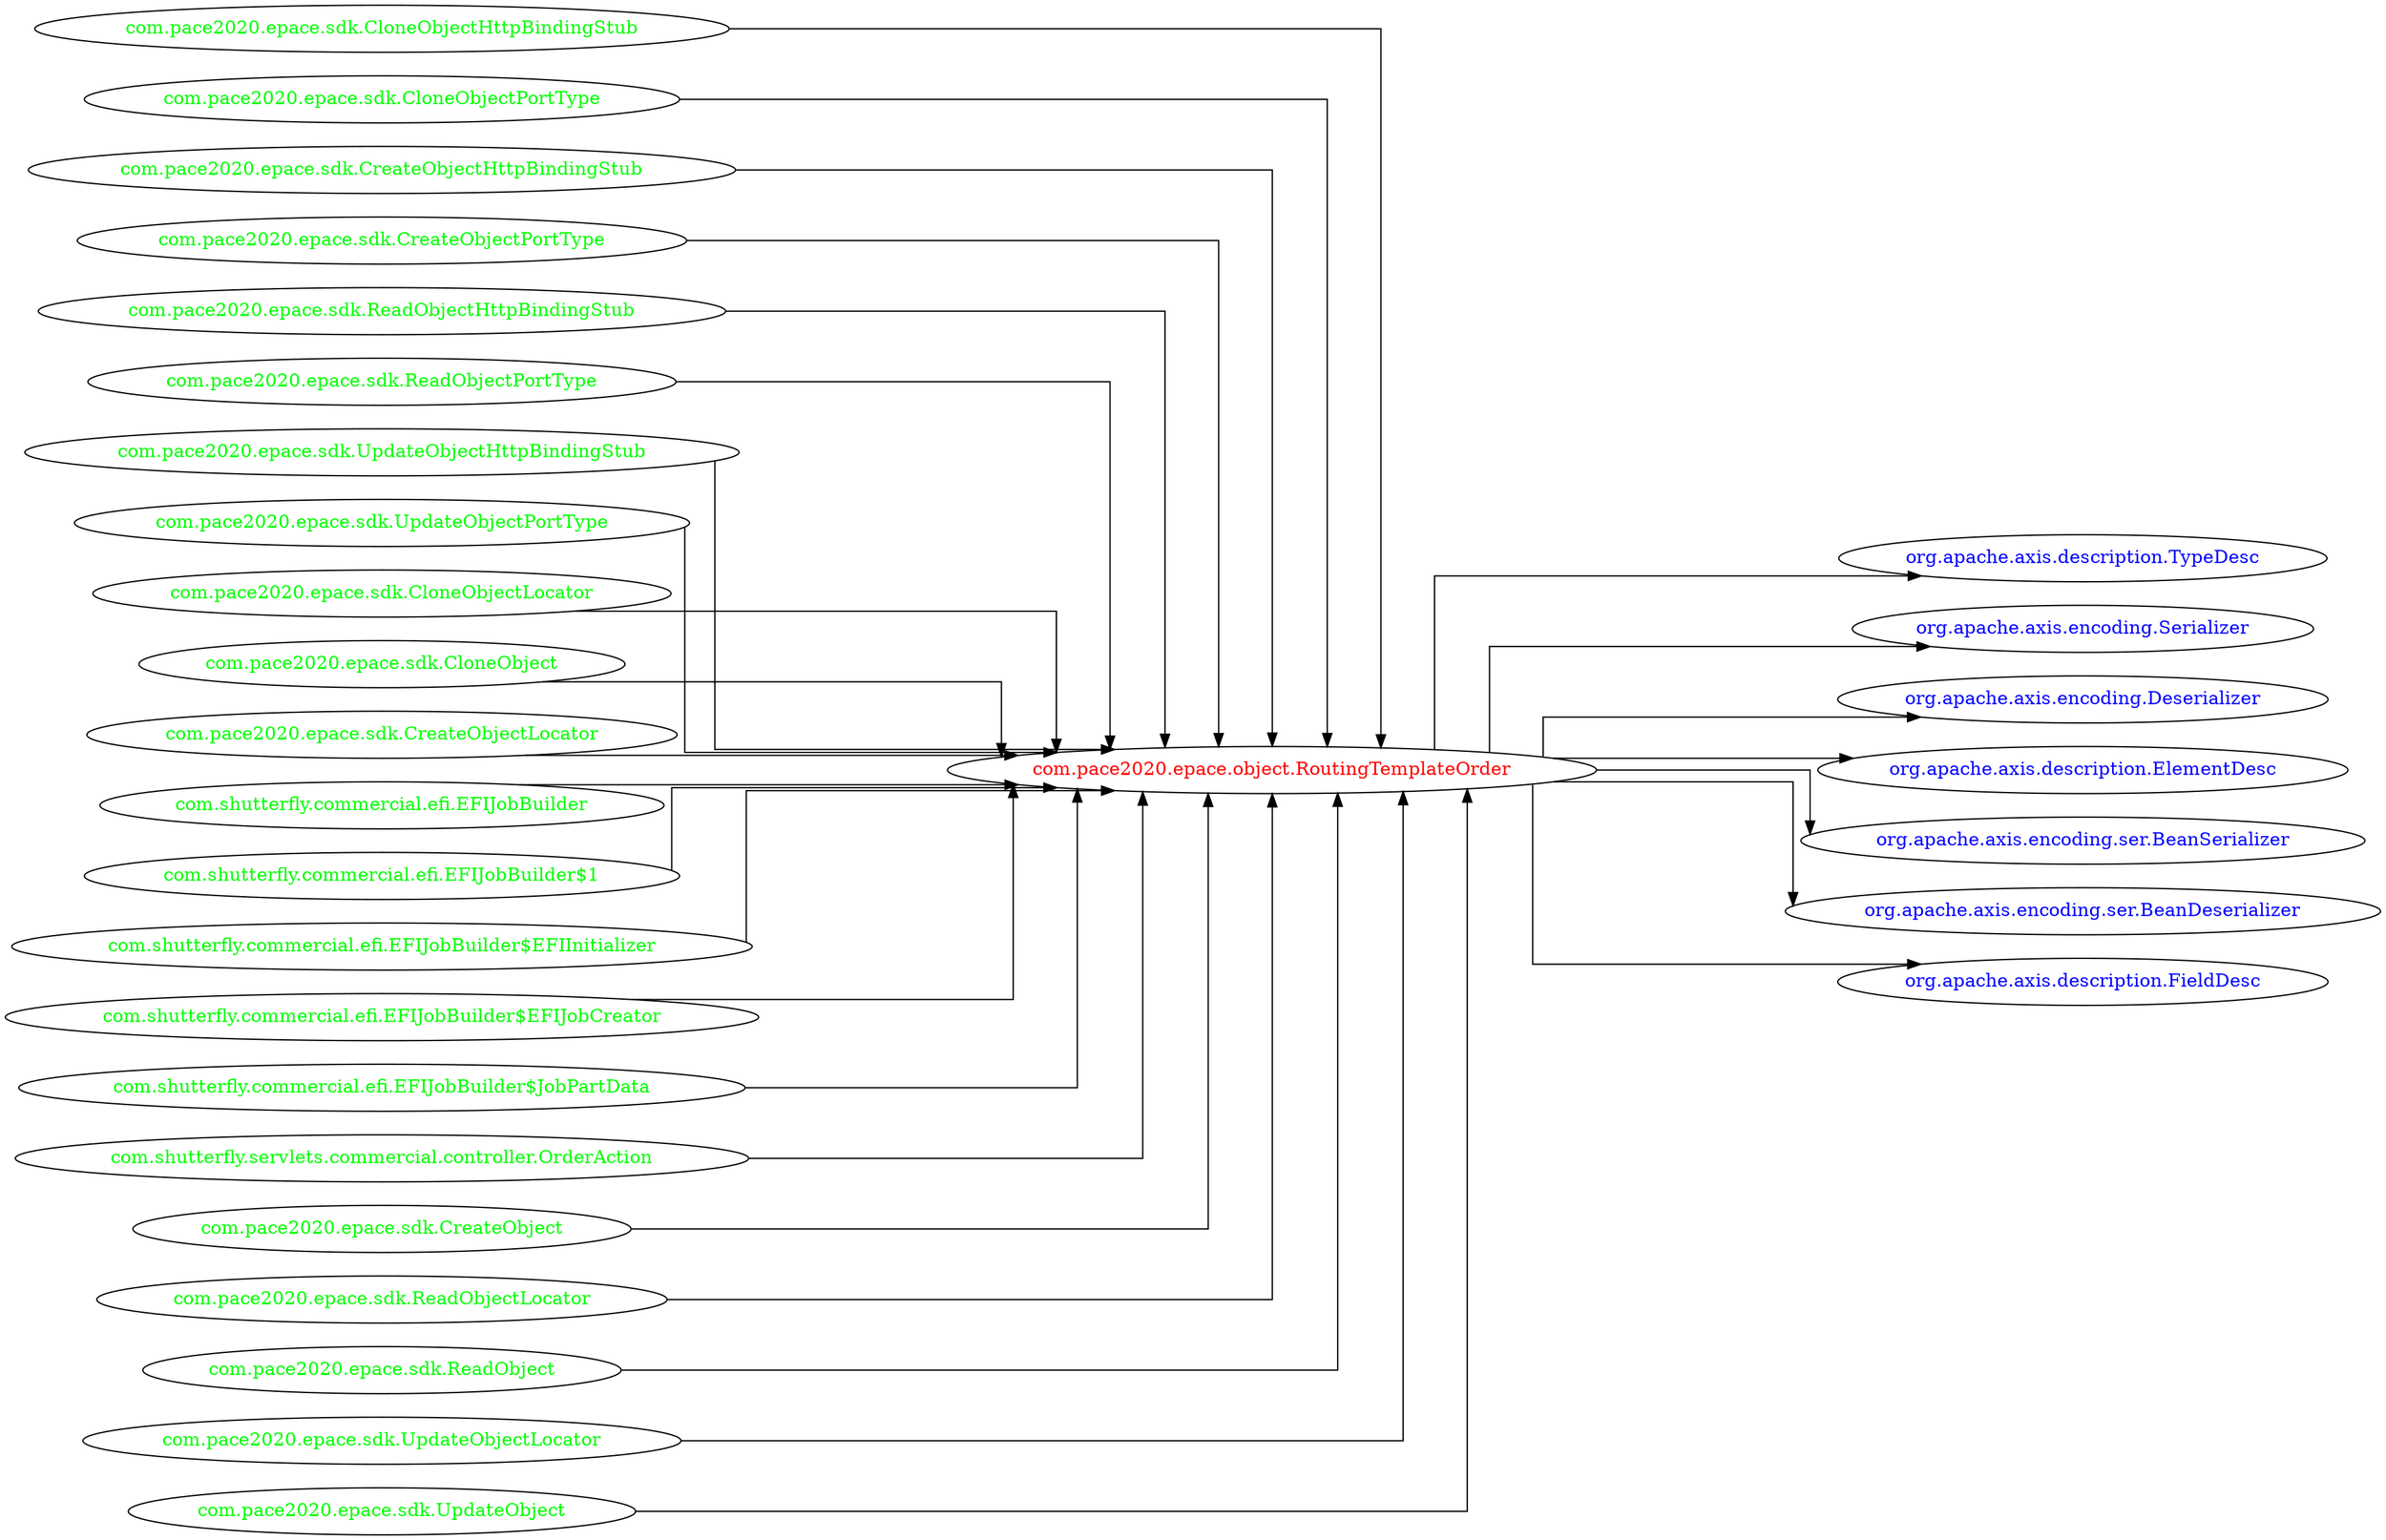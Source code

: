 digraph dependencyGraph {
 concentrate=true;
 ranksep="2.0";
 rankdir="LR"; 
 splines="ortho";
"com.pace2020.epace.object.RoutingTemplateOrder" [fontcolor="red"];
"org.apache.axis.description.TypeDesc" [ fontcolor="blue" ];
"com.pace2020.epace.object.RoutingTemplateOrder"->"org.apache.axis.description.TypeDesc";
"org.apache.axis.encoding.Serializer" [ fontcolor="blue" ];
"com.pace2020.epace.object.RoutingTemplateOrder"->"org.apache.axis.encoding.Serializer";
"org.apache.axis.encoding.Deserializer" [ fontcolor="blue" ];
"com.pace2020.epace.object.RoutingTemplateOrder"->"org.apache.axis.encoding.Deserializer";
"org.apache.axis.description.ElementDesc" [ fontcolor="blue" ];
"com.pace2020.epace.object.RoutingTemplateOrder"->"org.apache.axis.description.ElementDesc";
"org.apache.axis.encoding.ser.BeanSerializer" [ fontcolor="blue" ];
"com.pace2020.epace.object.RoutingTemplateOrder"->"org.apache.axis.encoding.ser.BeanSerializer";
"org.apache.axis.encoding.ser.BeanDeserializer" [ fontcolor="blue" ];
"com.pace2020.epace.object.RoutingTemplateOrder"->"org.apache.axis.encoding.ser.BeanDeserializer";
"org.apache.axis.description.FieldDesc" [ fontcolor="blue" ];
"com.pace2020.epace.object.RoutingTemplateOrder"->"org.apache.axis.description.FieldDesc";
"com.pace2020.epace.sdk.CloneObjectHttpBindingStub" [ fontcolor="green" ];
"com.pace2020.epace.sdk.CloneObjectHttpBindingStub"->"com.pace2020.epace.object.RoutingTemplateOrder";
"com.pace2020.epace.sdk.CloneObjectPortType" [ fontcolor="green" ];
"com.pace2020.epace.sdk.CloneObjectPortType"->"com.pace2020.epace.object.RoutingTemplateOrder";
"com.pace2020.epace.sdk.CreateObjectHttpBindingStub" [ fontcolor="green" ];
"com.pace2020.epace.sdk.CreateObjectHttpBindingStub"->"com.pace2020.epace.object.RoutingTemplateOrder";
"com.pace2020.epace.sdk.CreateObjectPortType" [ fontcolor="green" ];
"com.pace2020.epace.sdk.CreateObjectPortType"->"com.pace2020.epace.object.RoutingTemplateOrder";
"com.pace2020.epace.sdk.ReadObjectHttpBindingStub" [ fontcolor="green" ];
"com.pace2020.epace.sdk.ReadObjectHttpBindingStub"->"com.pace2020.epace.object.RoutingTemplateOrder";
"com.pace2020.epace.sdk.ReadObjectPortType" [ fontcolor="green" ];
"com.pace2020.epace.sdk.ReadObjectPortType"->"com.pace2020.epace.object.RoutingTemplateOrder";
"com.pace2020.epace.sdk.UpdateObjectHttpBindingStub" [ fontcolor="green" ];
"com.pace2020.epace.sdk.UpdateObjectHttpBindingStub"->"com.pace2020.epace.object.RoutingTemplateOrder";
"com.pace2020.epace.sdk.UpdateObjectPortType" [ fontcolor="green" ];
"com.pace2020.epace.sdk.UpdateObjectPortType"->"com.pace2020.epace.object.RoutingTemplateOrder";
"com.pace2020.epace.sdk.CloneObjectLocator" [ fontcolor="green" ];
"com.pace2020.epace.sdk.CloneObjectLocator"->"com.pace2020.epace.object.RoutingTemplateOrder";
"com.pace2020.epace.sdk.CloneObject" [ fontcolor="green" ];
"com.pace2020.epace.sdk.CloneObject"->"com.pace2020.epace.object.RoutingTemplateOrder";
"com.pace2020.epace.sdk.CreateObjectLocator" [ fontcolor="green" ];
"com.pace2020.epace.sdk.CreateObjectLocator"->"com.pace2020.epace.object.RoutingTemplateOrder";
"com.shutterfly.commercial.efi.EFIJobBuilder" [ fontcolor="green" ];
"com.shutterfly.commercial.efi.EFIJobBuilder"->"com.pace2020.epace.object.RoutingTemplateOrder";
"com.shutterfly.commercial.efi.EFIJobBuilder$1" [ fontcolor="green" ];
"com.shutterfly.commercial.efi.EFIJobBuilder$1"->"com.pace2020.epace.object.RoutingTemplateOrder";
"com.shutterfly.commercial.efi.EFIJobBuilder$EFIInitializer" [ fontcolor="green" ];
"com.shutterfly.commercial.efi.EFIJobBuilder$EFIInitializer"->"com.pace2020.epace.object.RoutingTemplateOrder";
"com.shutterfly.commercial.efi.EFIJobBuilder$EFIJobCreator" [ fontcolor="green" ];
"com.shutterfly.commercial.efi.EFIJobBuilder$EFIJobCreator"->"com.pace2020.epace.object.RoutingTemplateOrder";
"com.shutterfly.commercial.efi.EFIJobBuilder$JobPartData" [ fontcolor="green" ];
"com.shutterfly.commercial.efi.EFIJobBuilder$JobPartData"->"com.pace2020.epace.object.RoutingTemplateOrder";
"com.shutterfly.servlets.commercial.controller.OrderAction" [ fontcolor="green" ];
"com.shutterfly.servlets.commercial.controller.OrderAction"->"com.pace2020.epace.object.RoutingTemplateOrder";
"com.pace2020.epace.sdk.CreateObject" [ fontcolor="green" ];
"com.pace2020.epace.sdk.CreateObject"->"com.pace2020.epace.object.RoutingTemplateOrder";
"com.pace2020.epace.sdk.ReadObjectLocator" [ fontcolor="green" ];
"com.pace2020.epace.sdk.ReadObjectLocator"->"com.pace2020.epace.object.RoutingTemplateOrder";
"com.pace2020.epace.sdk.ReadObject" [ fontcolor="green" ];
"com.pace2020.epace.sdk.ReadObject"->"com.pace2020.epace.object.RoutingTemplateOrder";
"com.pace2020.epace.sdk.UpdateObjectLocator" [ fontcolor="green" ];
"com.pace2020.epace.sdk.UpdateObjectLocator"->"com.pace2020.epace.object.RoutingTemplateOrder";
"com.pace2020.epace.sdk.UpdateObject" [ fontcolor="green" ];
"com.pace2020.epace.sdk.UpdateObject"->"com.pace2020.epace.object.RoutingTemplateOrder";
}